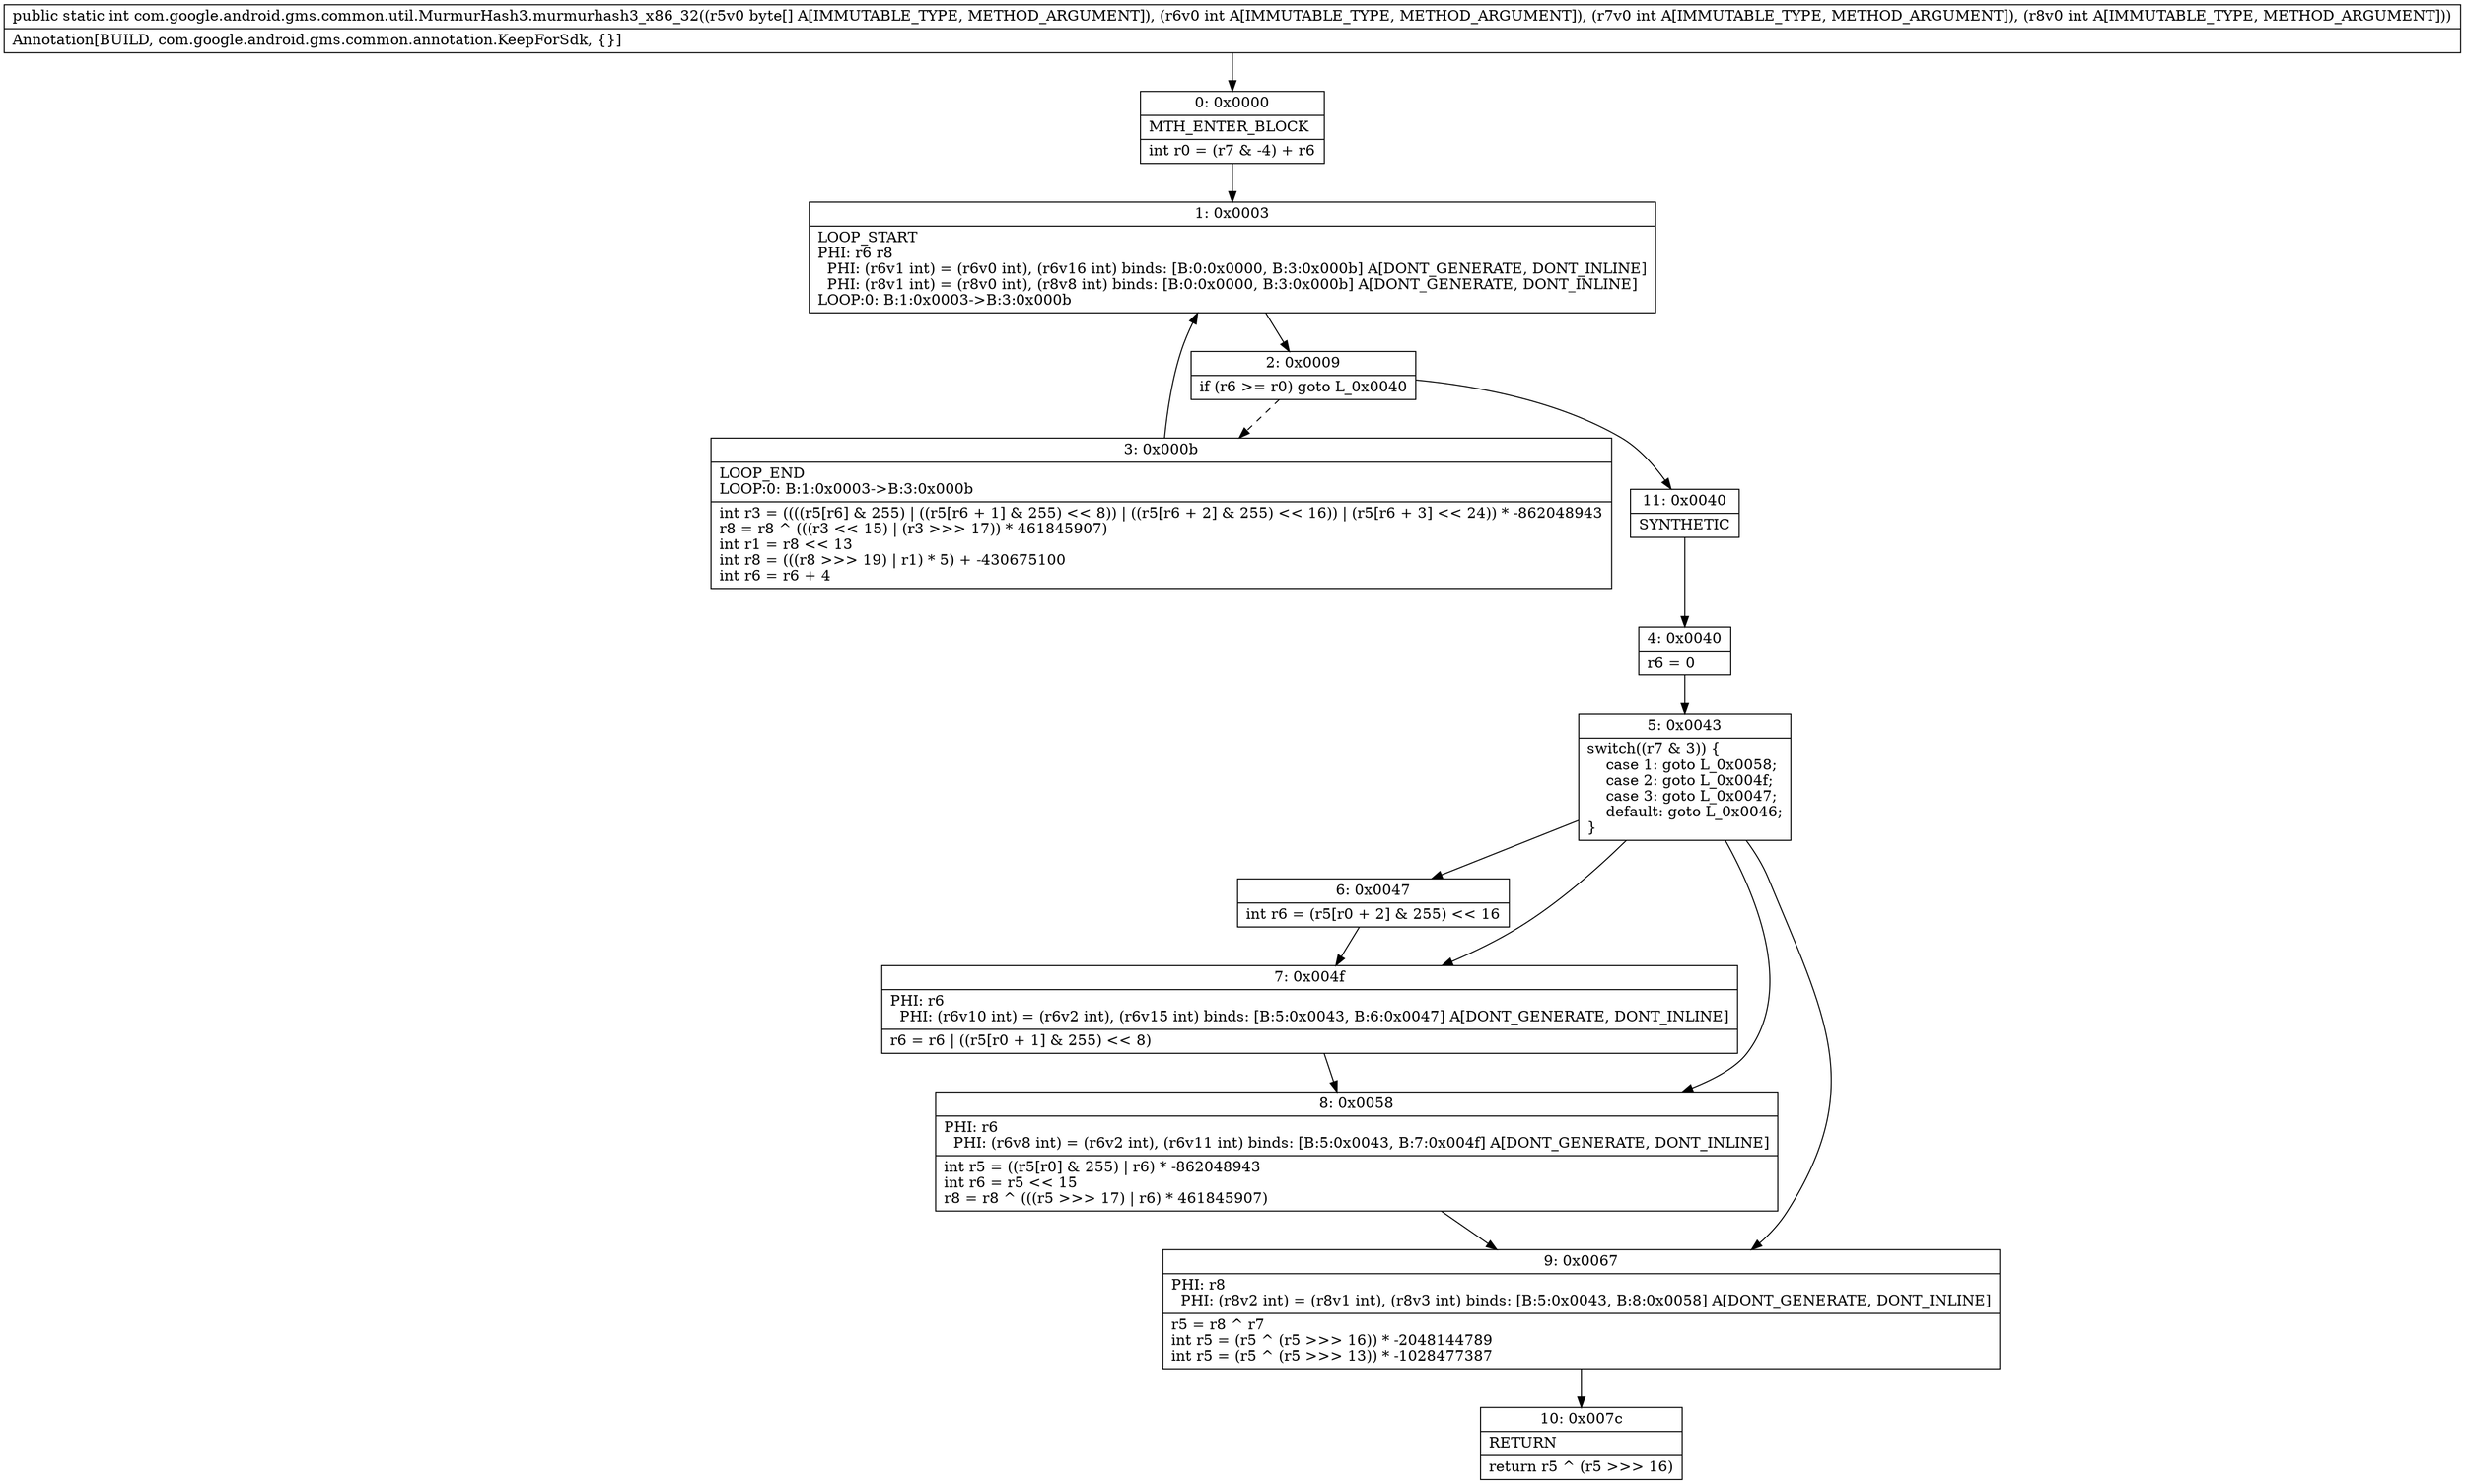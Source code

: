 digraph "CFG forcom.google.android.gms.common.util.MurmurHash3.murmurhash3_x86_32([BIII)I" {
Node_0 [shape=record,label="{0\:\ 0x0000|MTH_ENTER_BLOCK\l|int r0 = (r7 & \-4) + r6\l}"];
Node_1 [shape=record,label="{1\:\ 0x0003|LOOP_START\lPHI: r6 r8 \l  PHI: (r6v1 int) = (r6v0 int), (r6v16 int) binds: [B:0:0x0000, B:3:0x000b] A[DONT_GENERATE, DONT_INLINE]\l  PHI: (r8v1 int) = (r8v0 int), (r8v8 int) binds: [B:0:0x0000, B:3:0x000b] A[DONT_GENERATE, DONT_INLINE]\lLOOP:0: B:1:0x0003\-\>B:3:0x000b\l}"];
Node_2 [shape=record,label="{2\:\ 0x0009|if (r6 \>= r0) goto L_0x0040\l}"];
Node_3 [shape=record,label="{3\:\ 0x000b|LOOP_END\lLOOP:0: B:1:0x0003\-\>B:3:0x000b\l|int r3 = ((((r5[r6] & 255) \| ((r5[r6 + 1] & 255) \<\< 8)) \| ((r5[r6 + 2] & 255) \<\< 16)) \| (r5[r6 + 3] \<\< 24)) * \-862048943\lr8 = r8 ^ (((r3 \<\< 15) \| (r3 \>\>\> 17)) * 461845907)\lint r1 = r8 \<\< 13\lint r8 = (((r8 \>\>\> 19) \| r1) * 5) + \-430675100\lint r6 = r6 + 4\l}"];
Node_4 [shape=record,label="{4\:\ 0x0040|r6 = 0\l}"];
Node_5 [shape=record,label="{5\:\ 0x0043|switch((r7 & 3)) \{\l    case 1: goto L_0x0058;\l    case 2: goto L_0x004f;\l    case 3: goto L_0x0047;\l    default: goto L_0x0046;\l\}\l}"];
Node_6 [shape=record,label="{6\:\ 0x0047|int r6 = (r5[r0 + 2] & 255) \<\< 16\l}"];
Node_7 [shape=record,label="{7\:\ 0x004f|PHI: r6 \l  PHI: (r6v10 int) = (r6v2 int), (r6v15 int) binds: [B:5:0x0043, B:6:0x0047] A[DONT_GENERATE, DONT_INLINE]\l|r6 = r6 \| ((r5[r0 + 1] & 255) \<\< 8)\l}"];
Node_8 [shape=record,label="{8\:\ 0x0058|PHI: r6 \l  PHI: (r6v8 int) = (r6v2 int), (r6v11 int) binds: [B:5:0x0043, B:7:0x004f] A[DONT_GENERATE, DONT_INLINE]\l|int r5 = ((r5[r0] & 255) \| r6) * \-862048943\lint r6 = r5 \<\< 15\lr8 = r8 ^ (((r5 \>\>\> 17) \| r6) * 461845907)\l}"];
Node_9 [shape=record,label="{9\:\ 0x0067|PHI: r8 \l  PHI: (r8v2 int) = (r8v1 int), (r8v3 int) binds: [B:5:0x0043, B:8:0x0058] A[DONT_GENERATE, DONT_INLINE]\l|r5 = r8 ^ r7\lint r5 = (r5 ^ (r5 \>\>\> 16)) * \-2048144789\lint r5 = (r5 ^ (r5 \>\>\> 13)) * \-1028477387\l}"];
Node_10 [shape=record,label="{10\:\ 0x007c|RETURN\l|return r5 ^ (r5 \>\>\> 16)\l}"];
Node_11 [shape=record,label="{11\:\ 0x0040|SYNTHETIC\l}"];
MethodNode[shape=record,label="{public static int com.google.android.gms.common.util.MurmurHash3.murmurhash3_x86_32((r5v0 byte[] A[IMMUTABLE_TYPE, METHOD_ARGUMENT]), (r6v0 int A[IMMUTABLE_TYPE, METHOD_ARGUMENT]), (r7v0 int A[IMMUTABLE_TYPE, METHOD_ARGUMENT]), (r8v0 int A[IMMUTABLE_TYPE, METHOD_ARGUMENT]))  | Annotation[BUILD, com.google.android.gms.common.annotation.KeepForSdk, \{\}]\l}"];
MethodNode -> Node_0;
Node_0 -> Node_1;
Node_1 -> Node_2;
Node_2 -> Node_3[style=dashed];
Node_2 -> Node_11;
Node_3 -> Node_1;
Node_4 -> Node_5;
Node_5 -> Node_6;
Node_5 -> Node_7;
Node_5 -> Node_8;
Node_5 -> Node_9;
Node_6 -> Node_7;
Node_7 -> Node_8;
Node_8 -> Node_9;
Node_9 -> Node_10;
Node_11 -> Node_4;
}

